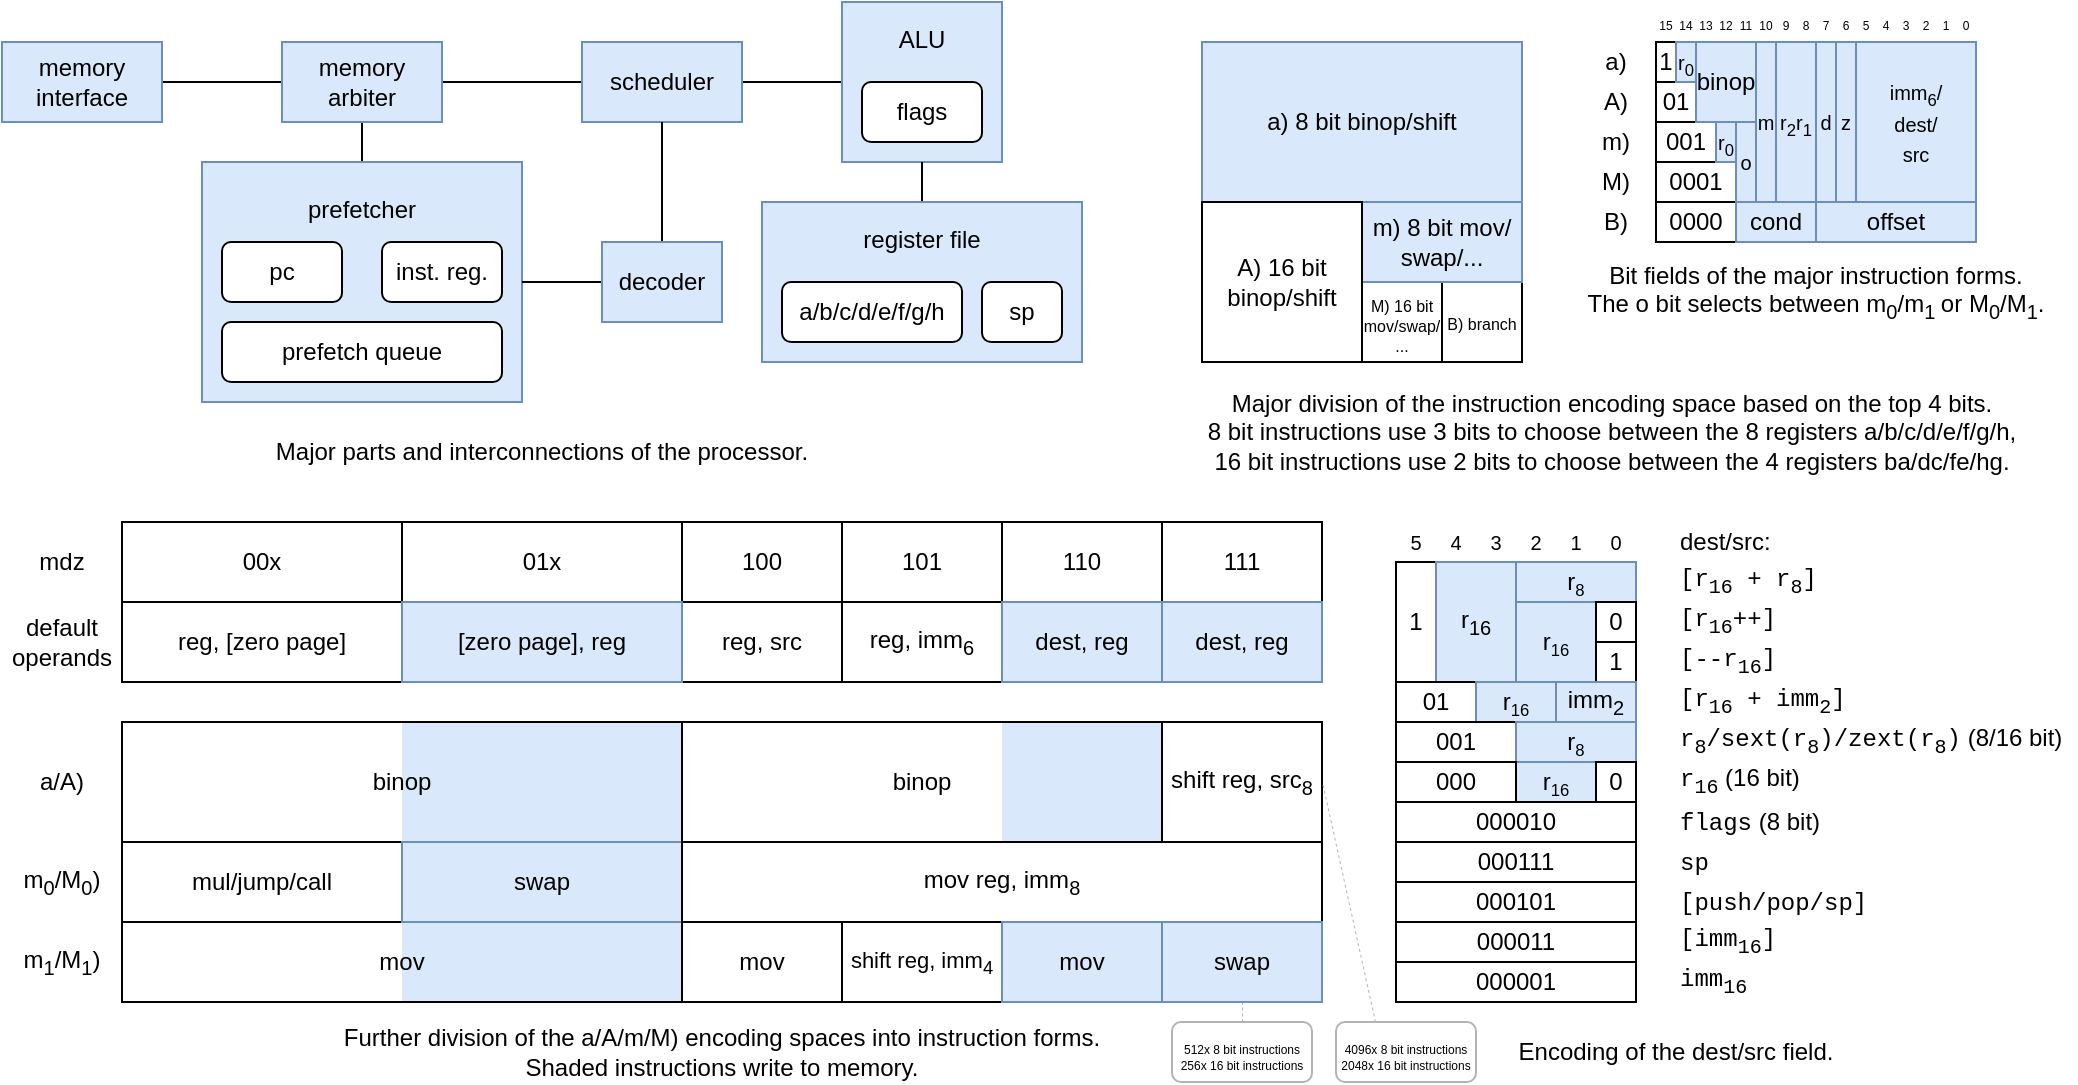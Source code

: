 <mxfile version="24.4.13" type="device">
  <diagram name="Page-1" id="NE5Kk9HqvU8cF_zIVEfF">
    <mxGraphModel dx="711" dy="638" grid="1" gridSize="10" guides="1" tooltips="1" connect="1" arrows="1" fold="1" page="1" pageScale="1" pageWidth="827" pageHeight="1169" math="0" shadow="0">
      <root>
        <mxCell id="0" />
        <mxCell id="1" parent="0" />
        <mxCell id="P_aanRNSWKmV43rhTURC-12" value="" style="rounded=0;whiteSpace=wrap;html=1;fillColor=#dae8fc;strokeColor=none;" vertex="1" parent="1">
          <mxGeometry x="540" y="400" width="80" height="60" as="geometry" />
        </mxCell>
        <mxCell id="P_aanRNSWKmV43rhTURC-9" value="" style="rounded=0;whiteSpace=wrap;html=1;fillColor=#dae8fc;strokeColor=none;" vertex="1" parent="1">
          <mxGeometry x="240" y="500" width="140" height="40" as="geometry" />
        </mxCell>
        <mxCell id="P_aanRNSWKmV43rhTURC-8" value="" style="rounded=0;whiteSpace=wrap;html=1;fillColor=#dae8fc;strokeColor=none;" vertex="1" parent="1">
          <mxGeometry x="240" y="400" width="140" height="60" as="geometry" />
        </mxCell>
        <mxCell id="60yBD9C4RBmKLbRc97eF-1" value="a) 8 bit binop/shift" style="rounded=0;whiteSpace=wrap;html=1;fillColor=#dae8fc;strokeColor=#6c8ebf;" parent="1" vertex="1">
          <mxGeometry x="640" y="60" width="160" height="80" as="geometry" />
        </mxCell>
        <mxCell id="60yBD9C4RBmKLbRc97eF-2" value="&lt;font style=&quot;font-size: 8px;&quot;&gt;B) branch&lt;/font&gt;" style="rounded=0;whiteSpace=wrap;html=1;" parent="1" vertex="1">
          <mxGeometry x="760" y="180" width="40" height="40" as="geometry" />
        </mxCell>
        <mxCell id="60yBD9C4RBmKLbRc97eF-3" style="edgeStyle=orthogonalEdgeStyle;rounded=0;orthogonalLoop=1;jettySize=auto;html=1;exitX=0.5;exitY=1;exitDx=0;exitDy=0;" parent="1" source="60yBD9C4RBmKLbRc97eF-1" target="60yBD9C4RBmKLbRc97eF-1" edge="1">
          <mxGeometry relative="1" as="geometry" />
        </mxCell>
        <mxCell id="60yBD9C4RBmKLbRc97eF-4" value="&lt;font style=&quot;font-size: 8px;&quot;&gt;M) 16 bit&lt;/font&gt;&lt;div style=&quot;font-size: 8px;&quot;&gt;&lt;font style=&quot;font-size: 8px;&quot;&gt;mov/swap/&lt;/font&gt;&lt;/div&gt;&lt;div style=&quot;font-size: 8px;&quot;&gt;&lt;font style=&quot;font-size: 8px;&quot;&gt;...&lt;/font&gt;&lt;/div&gt;" style="rounded=0;whiteSpace=wrap;html=1;" parent="1" vertex="1">
          <mxGeometry x="720" y="180" width="40" height="40" as="geometry" />
        </mxCell>
        <mxCell id="60yBD9C4RBmKLbRc97eF-5" value="m) 8 bit mov/ swap/..." style="rounded=0;whiteSpace=wrap;html=1;fillColor=#dae8fc;strokeColor=#6c8ebf;" parent="1" vertex="1">
          <mxGeometry x="720" y="140" width="80" height="40" as="geometry" />
        </mxCell>
        <mxCell id="60yBD9C4RBmKLbRc97eF-6" value="A) 16 bit binop/shift" style="rounded=0;whiteSpace=wrap;html=1;" parent="1" vertex="1">
          <mxGeometry x="640" y="140" width="80" height="80" as="geometry" />
        </mxCell>
        <mxCell id="60yBD9C4RBmKLbRc97eF-9" value="Major division of the instruction encoding space based on the top 4 bits.&lt;div&gt;8 bit instructions use 3 bits to choose between the 8 registers a/b/c/d/e/f/g/h,&lt;/div&gt;&lt;div&gt;16 bit instructions use 2 bits to choose between the 4 registers ba/dc/fe/hg.&lt;/div&gt;" style="text;html=1;align=center;verticalAlign=middle;whiteSpace=wrap;rounded=0;" parent="1" vertex="1">
          <mxGeometry x="640" y="230" width="410" height="50" as="geometry" />
        </mxCell>
        <mxCell id="60yBD9C4RBmKLbRc97eF-13" value="&lt;font style=&quot;font-size: 12px;&quot;&gt;100&lt;/font&gt;" style="rounded=0;whiteSpace=wrap;html=1;" parent="1" vertex="1">
          <mxGeometry x="380" y="300" width="80" height="40" as="geometry" />
        </mxCell>
        <mxCell id="60yBD9C4RBmKLbRc97eF-14" value="&lt;font style=&quot;font-size: 12px;&quot;&gt;reg, src&lt;/font&gt;" style="rounded=0;whiteSpace=wrap;html=1;" parent="1" vertex="1">
          <mxGeometry x="380" y="340" width="80" height="40" as="geometry" />
        </mxCell>
        <mxCell id="60yBD9C4RBmKLbRc97eF-15" value="&lt;font style=&quot;font-size: 12px;&quot;&gt;101&lt;/font&gt;" style="rounded=0;whiteSpace=wrap;html=1;" parent="1" vertex="1">
          <mxGeometry x="460" y="300" width="80" height="40" as="geometry" />
        </mxCell>
        <mxCell id="60yBD9C4RBmKLbRc97eF-16" value="&lt;font style=&quot;font-size: 12px;&quot;&gt;reg, imm&lt;sub&gt;6&lt;/sub&gt;&lt;/font&gt;" style="rounded=0;whiteSpace=wrap;html=1;" parent="1" vertex="1">
          <mxGeometry x="460" y="340" width="80" height="40" as="geometry" />
        </mxCell>
        <mxCell id="60yBD9C4RBmKLbRc97eF-17" value="&lt;font style=&quot;font-size: 12px;&quot;&gt;110&lt;/font&gt;" style="rounded=0;whiteSpace=wrap;html=1;" parent="1" vertex="1">
          <mxGeometry x="540" y="300" width="80" height="40" as="geometry" />
        </mxCell>
        <mxCell id="60yBD9C4RBmKLbRc97eF-18" value="&lt;font style=&quot;font-size: 12px;&quot;&gt;dest, reg&lt;/font&gt;" style="rounded=0;whiteSpace=wrap;html=1;fillColor=#dae8fc;strokeColor=#6c8ebf;" parent="1" vertex="1">
          <mxGeometry x="540" y="340" width="80" height="40" as="geometry" />
        </mxCell>
        <mxCell id="60yBD9C4RBmKLbRc97eF-19" value="&lt;font style=&quot;font-size: 12px;&quot;&gt;111&lt;/font&gt;" style="rounded=0;whiteSpace=wrap;html=1;" parent="1" vertex="1">
          <mxGeometry x="620" y="300" width="80" height="40" as="geometry" />
        </mxCell>
        <mxCell id="60yBD9C4RBmKLbRc97eF-20" value="&lt;font style=&quot;font-size: 12px;&quot;&gt;dest, reg&lt;/font&gt;" style="rounded=0;whiteSpace=wrap;html=1;fillColor=#dae8fc;strokeColor=#6c8ebf;" parent="1" vertex="1">
          <mxGeometry x="620" y="340" width="80" height="40" as="geometry" />
        </mxCell>
        <mxCell id="60yBD9C4RBmKLbRc97eF-21" value="mdz" style="text;html=1;align=center;verticalAlign=middle;whiteSpace=wrap;rounded=0;" parent="1" vertex="1">
          <mxGeometry x="40" y="300" width="60" height="40" as="geometry" />
        </mxCell>
        <mxCell id="60yBD9C4RBmKLbRc97eF-22" value="default&lt;div&gt;operands&lt;/div&gt;" style="text;html=1;align=center;verticalAlign=middle;whiteSpace=wrap;rounded=0;" parent="1" vertex="1">
          <mxGeometry x="40" y="340" width="60" height="40" as="geometry" />
        </mxCell>
        <mxCell id="60yBD9C4RBmKLbRc97eF-23" value="&lt;font style=&quot;font-size: 12px;&quot;&gt;00x&lt;/font&gt;" style="rounded=0;whiteSpace=wrap;html=1;" parent="1" vertex="1">
          <mxGeometry x="100" y="300" width="140" height="40" as="geometry" />
        </mxCell>
        <mxCell id="60yBD9C4RBmKLbRc97eF-24" value="&lt;font style=&quot;font-size: 12px;&quot;&gt;reg, [zero page]&lt;/font&gt;" style="rounded=0;whiteSpace=wrap;html=1;" parent="1" vertex="1">
          <mxGeometry x="100" y="340" width="140" height="40" as="geometry" />
        </mxCell>
        <mxCell id="60yBD9C4RBmKLbRc97eF-25" value="&lt;font style=&quot;font-size: 12px;&quot;&gt;01x&lt;/font&gt;" style="rounded=0;whiteSpace=wrap;html=1;" parent="1" vertex="1">
          <mxGeometry x="240" y="300" width="140" height="40" as="geometry" />
        </mxCell>
        <mxCell id="60yBD9C4RBmKLbRc97eF-28" value="&lt;font style=&quot;font-size: 12px;&quot;&gt;shift reg, src&lt;sub&gt;8&lt;/sub&gt;&lt;/font&gt;" style="rounded=0;whiteSpace=wrap;html=1;" parent="1" vertex="1">
          <mxGeometry x="620" y="400" width="80" height="60" as="geometry" />
        </mxCell>
        <mxCell id="60yBD9C4RBmKLbRc97eF-29" value="" style="rounded=0;whiteSpace=wrap;html=1;fillColor=none;" parent="1" vertex="1">
          <mxGeometry x="100" y="400" width="280" height="60" as="geometry" />
        </mxCell>
        <mxCell id="60yBD9C4RBmKLbRc97eF-31" value="&lt;font style=&quot;font-size: 12px;&quot;&gt;mul/jump/call&lt;/font&gt;" style="rounded=0;whiteSpace=wrap;html=1;" parent="1" vertex="1">
          <mxGeometry x="100" y="460" width="140" height="40" as="geometry" />
        </mxCell>
        <mxCell id="60yBD9C4RBmKLbRc97eF-34" value="&lt;font style=&quot;font-size: 11px;&quot;&gt;shift reg, imm&lt;sub&gt;4&lt;/sub&gt;&lt;/font&gt;" style="rounded=0;whiteSpace=wrap;html=1;" parent="1" vertex="1">
          <mxGeometry x="460" y="500" width="80" height="40" as="geometry" />
        </mxCell>
        <mxCell id="60yBD9C4RBmKLbRc97eF-37" value="" style="rounded=0;whiteSpace=wrap;html=1;fillColor=none;" parent="1" vertex="1">
          <mxGeometry x="100" y="500" width="280" height="40" as="geometry" />
        </mxCell>
        <mxCell id="60yBD9C4RBmKLbRc97eF-38" value="a/A)" style="text;html=1;align=center;verticalAlign=middle;whiteSpace=wrap;rounded=0;" parent="1" vertex="1">
          <mxGeometry x="40" y="400" width="60" height="60" as="geometry" />
        </mxCell>
        <mxCell id="60yBD9C4RBmKLbRc97eF-39" value="m&lt;sub&gt;0&lt;/sub&gt;/M&lt;sub&gt;0&lt;/sub&gt;)" style="text;html=1;align=center;verticalAlign=middle;whiteSpace=wrap;rounded=0;" parent="1" vertex="1">
          <mxGeometry x="40" y="460" width="60" height="40" as="geometry" />
        </mxCell>
        <mxCell id="60yBD9C4RBmKLbRc97eF-40" value="m&lt;sub&gt;1&lt;/sub&gt;/M&lt;sub&gt;1&lt;/sub&gt;)" style="text;html=1;align=center;verticalAlign=middle;whiteSpace=wrap;rounded=0;" parent="1" vertex="1">
          <mxGeometry x="40" y="500" width="60" height="40" as="geometry" />
        </mxCell>
        <mxCell id="60yBD9C4RBmKLbRc97eF-41" value="Further division of the a/A/m/M) encoding spaces into instruction forms.&lt;div&gt;Shaded instructions write to memory.&lt;/div&gt;" style="text;html=1;align=center;verticalAlign=middle;whiteSpace=wrap;rounded=0;" parent="1" vertex="1">
          <mxGeometry x="100" y="550" width="600" height="30" as="geometry" />
        </mxCell>
        <mxCell id="60yBD9C4RBmKLbRc97eF-43" style="edgeStyle=orthogonalEdgeStyle;rounded=0;orthogonalLoop=1;jettySize=auto;html=1;exitX=1;exitY=0.5;exitDx=0;exitDy=0;entryX=0;entryY=0.5;entryDx=0;entryDy=0;anchorPointDirection=1;startArrow=none;startFill=0;endArrow=none;endFill=0;" parent="1" source="60yBD9C4RBmKLbRc97eF-44" target="60yBD9C4RBmKLbRc97eF-47" edge="1">
          <mxGeometry relative="1" as="geometry">
            <Array as="points">
              <mxPoint x="140" y="80" />
              <mxPoint x="140" y="80" />
            </Array>
          </mxGeometry>
        </mxCell>
        <mxCell id="60yBD9C4RBmKLbRc97eF-44" value="memory&lt;div&gt;interface&lt;/div&gt;" style="rounded=0;whiteSpace=wrap;html=1;fillColor=#dae8fc;strokeColor=#6c8ebf;" parent="1" vertex="1">
          <mxGeometry x="40" y="60" width="80" height="40" as="geometry" />
        </mxCell>
        <mxCell id="60yBD9C4RBmKLbRc97eF-45" style="edgeStyle=orthogonalEdgeStyle;rounded=0;orthogonalLoop=1;jettySize=auto;html=1;entryX=0.5;entryY=0;entryDx=0;entryDy=0;startArrow=none;startFill=0;endArrow=none;endFill=0;" parent="1" source="60yBD9C4RBmKLbRc97eF-47" target="60yBD9C4RBmKLbRc97eF-48" edge="1">
          <mxGeometry relative="1" as="geometry" />
        </mxCell>
        <mxCell id="60yBD9C4RBmKLbRc97eF-46" style="edgeStyle=orthogonalEdgeStyle;rounded=0;orthogonalLoop=1;jettySize=auto;html=1;exitX=1;exitY=0.5;exitDx=0;exitDy=0;entryX=0;entryY=0.5;entryDx=0;entryDy=0;startArrow=none;startFill=0;endArrow=none;endFill=0;" parent="1" source="60yBD9C4RBmKLbRc97eF-47" target="60yBD9C4RBmKLbRc97eF-51" edge="1">
          <mxGeometry relative="1" as="geometry" />
        </mxCell>
        <mxCell id="60yBD9C4RBmKLbRc97eF-47" value="memory&lt;div&gt;arbiter&lt;/div&gt;" style="rounded=0;whiteSpace=wrap;html=1;fillColor=#dae8fc;strokeColor=#6c8ebf;" parent="1" vertex="1">
          <mxGeometry x="180" y="60" width="80" height="40" as="geometry" />
        </mxCell>
        <mxCell id="60yBD9C4RBmKLbRc97eF-48" value="prefetcher&lt;div&gt;&lt;br&gt;&lt;/div&gt;&lt;div&gt;&lt;br&gt;&lt;/div&gt;&lt;div&gt;&lt;br&gt;&lt;/div&gt;&lt;div&gt;&lt;br&gt;&lt;/div&gt;&lt;div&gt;&lt;br&gt;&lt;/div&gt;" style="rounded=0;whiteSpace=wrap;html=1;fillColor=#dae8fc;strokeColor=#6c8ebf;" parent="1" vertex="1">
          <mxGeometry x="140" y="120" width="160" height="120" as="geometry" />
        </mxCell>
        <mxCell id="60yBD9C4RBmKLbRc97eF-49" value="pc" style="rounded=1;whiteSpace=wrap;html=1;" parent="1" vertex="1">
          <mxGeometry x="150" y="160" width="60" height="30" as="geometry" />
        </mxCell>
        <mxCell id="60yBD9C4RBmKLbRc97eF-50" style="edgeStyle=orthogonalEdgeStyle;rounded=0;orthogonalLoop=1;jettySize=auto;html=1;exitX=1;exitY=0.5;exitDx=0;exitDy=0;entryX=0;entryY=0.5;entryDx=0;entryDy=0;endArrow=none;endFill=0;" parent="1" source="60yBD9C4RBmKLbRc97eF-51" target="60yBD9C4RBmKLbRc97eF-57" edge="1">
          <mxGeometry relative="1" as="geometry" />
        </mxCell>
        <mxCell id="60yBD9C4RBmKLbRc97eF-51" value="scheduler" style="rounded=0;whiteSpace=wrap;html=1;fillColor=#dae8fc;strokeColor=#6c8ebf;" parent="1" vertex="1">
          <mxGeometry x="330" y="60" width="80" height="40" as="geometry" />
        </mxCell>
        <mxCell id="60yBD9C4RBmKLbRc97eF-52" value="inst. reg." style="rounded=1;whiteSpace=wrap;html=1;" parent="1" vertex="1">
          <mxGeometry x="230" y="160" width="60" height="30" as="geometry" />
        </mxCell>
        <mxCell id="60yBD9C4RBmKLbRc97eF-53" style="edgeStyle=orthogonalEdgeStyle;rounded=0;orthogonalLoop=1;jettySize=auto;html=1;entryX=1;entryY=0.5;entryDx=0;entryDy=0;startArrow=none;startFill=0;endArrow=none;endFill=0;" parent="1" source="60yBD9C4RBmKLbRc97eF-55" target="60yBD9C4RBmKLbRc97eF-48" edge="1">
          <mxGeometry relative="1" as="geometry" />
        </mxCell>
        <mxCell id="60yBD9C4RBmKLbRc97eF-54" style="edgeStyle=orthogonalEdgeStyle;rounded=0;orthogonalLoop=1;jettySize=auto;html=1;startArrow=none;startFill=0;endArrow=none;endFill=0;" parent="1" source="60yBD9C4RBmKLbRc97eF-55" edge="1">
          <mxGeometry relative="1" as="geometry">
            <mxPoint x="370" y="100" as="targetPoint" />
          </mxGeometry>
        </mxCell>
        <mxCell id="60yBD9C4RBmKLbRc97eF-55" value="decoder" style="rounded=0;whiteSpace=wrap;html=1;fillColor=#dae8fc;strokeColor=#6c8ebf;" parent="1" vertex="1">
          <mxGeometry x="340" y="160" width="60" height="40" as="geometry" />
        </mxCell>
        <mxCell id="60yBD9C4RBmKLbRc97eF-56" style="edgeStyle=orthogonalEdgeStyle;rounded=0;orthogonalLoop=1;jettySize=auto;html=1;exitX=0.5;exitY=1;exitDx=0;exitDy=0;" parent="1" source="60yBD9C4RBmKLbRc97eF-51" target="60yBD9C4RBmKLbRc97eF-51" edge="1">
          <mxGeometry relative="1" as="geometry" />
        </mxCell>
        <mxCell id="60yBD9C4RBmKLbRc97eF-57" value="ALU&lt;div&gt;&lt;br&gt;&lt;/div&gt;&lt;div&gt;&lt;br&gt;&lt;/div&gt;&lt;div&gt;&lt;br&gt;&lt;/div&gt;" style="rounded=0;whiteSpace=wrap;html=1;fillColor=#dae8fc;strokeColor=#6c8ebf;" parent="1" vertex="1">
          <mxGeometry x="460" y="40" width="80" height="80" as="geometry" />
        </mxCell>
        <mxCell id="60yBD9C4RBmKLbRc97eF-58" style="edgeStyle=orthogonalEdgeStyle;rounded=0;orthogonalLoop=1;jettySize=auto;html=1;entryX=0.5;entryY=1;entryDx=0;entryDy=0;endArrow=none;endFill=0;" parent="1" source="60yBD9C4RBmKLbRc97eF-59" target="60yBD9C4RBmKLbRc97eF-57" edge="1">
          <mxGeometry relative="1" as="geometry" />
        </mxCell>
        <mxCell id="60yBD9C4RBmKLbRc97eF-59" value="register file&lt;div&gt;&lt;br&gt;&lt;/div&gt;&lt;div&gt;&lt;br&gt;&lt;/div&gt;&lt;div&gt;&lt;br&gt;&lt;/div&gt;" style="rounded=0;whiteSpace=wrap;html=1;fillColor=#dae8fc;strokeColor=#6c8ebf;" parent="1" vertex="1">
          <mxGeometry x="420" y="140" width="160" height="80" as="geometry" />
        </mxCell>
        <mxCell id="60yBD9C4RBmKLbRc97eF-60" value="flags" style="rounded=1;whiteSpace=wrap;html=1;" parent="1" vertex="1">
          <mxGeometry x="470" y="80" width="60" height="30" as="geometry" />
        </mxCell>
        <mxCell id="60yBD9C4RBmKLbRc97eF-61" value="a/b/c/d/e/f/g/h" style="rounded=1;whiteSpace=wrap;html=1;" parent="1" vertex="1">
          <mxGeometry x="430" y="180" width="90" height="30" as="geometry" />
        </mxCell>
        <mxCell id="60yBD9C4RBmKLbRc97eF-62" value="sp" style="rounded=1;whiteSpace=wrap;html=1;" parent="1" vertex="1">
          <mxGeometry x="530" y="180" width="40" height="30" as="geometry" />
        </mxCell>
        <mxCell id="60yBD9C4RBmKLbRc97eF-63" value="Major parts and interconnections of the processor." style="text;html=1;align=center;verticalAlign=middle;whiteSpace=wrap;rounded=0;" parent="1" vertex="1">
          <mxGeometry x="40" y="250" width="540" height="30" as="geometry" />
        </mxCell>
        <mxCell id="60yBD9C4RBmKLbRc97eF-64" value="prefetch queue" style="rounded=1;whiteSpace=wrap;html=1;" parent="1" vertex="1">
          <mxGeometry x="150" y="200" width="140" height="30" as="geometry" />
        </mxCell>
        <mxCell id="60yBD9C4RBmKLbRc97eF-65" value="1" style="rounded=0;whiteSpace=wrap;html=1;" parent="1" vertex="1">
          <mxGeometry x="867" y="60" width="10" height="20" as="geometry" />
        </mxCell>
        <mxCell id="60yBD9C4RBmKLbRc97eF-66" value="01" style="rounded=0;whiteSpace=wrap;html=1;" parent="1" vertex="1">
          <mxGeometry x="867" y="80" width="20" height="20" as="geometry" />
        </mxCell>
        <mxCell id="60yBD9C4RBmKLbRc97eF-67" value="001" style="rounded=0;whiteSpace=wrap;html=1;" parent="1" vertex="1">
          <mxGeometry x="867" y="100" width="30" height="20" as="geometry" />
        </mxCell>
        <mxCell id="60yBD9C4RBmKLbRc97eF-68" value="000&lt;span style=&quot;background-color: initial;&quot;&gt;1&lt;/span&gt;" style="rounded=0;whiteSpace=wrap;html=1;" parent="1" vertex="1">
          <mxGeometry x="867" y="120" width="40" height="20" as="geometry" />
        </mxCell>
        <mxCell id="60yBD9C4RBmKLbRc97eF-69" value="000&lt;span style=&quot;background-color: initial;&quot;&gt;0&lt;/span&gt;" style="rounded=0;whiteSpace=wrap;html=1;" parent="1" vertex="1">
          <mxGeometry x="867" y="140" width="40" height="20" as="geometry" />
        </mxCell>
        <mxCell id="60yBD9C4RBmKLbRc97eF-70" value="&lt;font style=&quot;font-size: 10px;&quot;&gt;r&lt;sub&gt;0&lt;/sub&gt;&lt;/font&gt;" style="rounded=0;whiteSpace=wrap;html=1;fillColor=#dae8fc;strokeColor=#6c8ebf;" parent="1" vertex="1">
          <mxGeometry x="877" y="60" width="10" height="20" as="geometry" />
        </mxCell>
        <mxCell id="60yBD9C4RBmKLbRc97eF-71" value="binop" style="rounded=0;whiteSpace=wrap;html=1;fillColor=#dae8fc;strokeColor=#6c8ebf;" parent="1" vertex="1">
          <mxGeometry x="887" y="60" width="30" height="40" as="geometry" />
        </mxCell>
        <mxCell id="60yBD9C4RBmKLbRc97eF-72" value="&lt;font style=&quot;font-size: 10px;&quot;&gt;m&lt;/font&gt;" style="rounded=0;whiteSpace=wrap;html=1;fillColor=#dae8fc;strokeColor=#6c8ebf;" parent="1" vertex="1">
          <mxGeometry x="917" y="60" width="10" height="80" as="geometry" />
        </mxCell>
        <mxCell id="60yBD9C4RBmKLbRc97eF-73" value="&lt;font style=&quot;font-size: 10px;&quot;&gt;r&lt;sub&gt;0&lt;/sub&gt;&lt;/font&gt;" style="rounded=0;whiteSpace=wrap;html=1;fillColor=#dae8fc;strokeColor=#6c8ebf;" parent="1" vertex="1">
          <mxGeometry x="897" y="100" width="10" height="20" as="geometry" />
        </mxCell>
        <mxCell id="60yBD9C4RBmKLbRc97eF-74" value="&lt;span style=&quot;font-size: 10px;&quot;&gt;o&lt;/span&gt;" style="rounded=0;whiteSpace=wrap;html=1;fillColor=#dae8fc;strokeColor=#6c8ebf;" parent="1" vertex="1">
          <mxGeometry x="907" y="100" width="10" height="40" as="geometry" />
        </mxCell>
        <mxCell id="60yBD9C4RBmKLbRc97eF-75" value="&lt;font style=&quot;font-size: 10px;&quot;&gt;r&lt;sub&gt;2&lt;/sub&gt;r&lt;sub&gt;1&lt;/sub&gt;&lt;/font&gt;" style="rounded=0;whiteSpace=wrap;html=1;fillColor=#dae8fc;strokeColor=#6c8ebf;" parent="1" vertex="1">
          <mxGeometry x="927" y="60" width="20" height="80" as="geometry" />
        </mxCell>
        <mxCell id="60yBD9C4RBmKLbRc97eF-76" value="&lt;font style=&quot;font-size: 10px;&quot;&gt;d&lt;/font&gt;" style="rounded=0;whiteSpace=wrap;html=1;fillColor=#dae8fc;strokeColor=#6c8ebf;" parent="1" vertex="1">
          <mxGeometry x="947" y="60" width="10" height="80" as="geometry" />
        </mxCell>
        <mxCell id="60yBD9C4RBmKLbRc97eF-77" value="&lt;span style=&quot;font-size: 10px;&quot;&gt;z&lt;/span&gt;" style="rounded=0;whiteSpace=wrap;html=1;fillColor=#dae8fc;strokeColor=#6c8ebf;" parent="1" vertex="1">
          <mxGeometry x="957" y="60" width="10" height="80" as="geometry" />
        </mxCell>
        <mxCell id="60yBD9C4RBmKLbRc97eF-78" value="&lt;span style=&quot;font-size: 10px;&quot;&gt;imm&lt;sub&gt;6&lt;/sub&gt;/&lt;/span&gt;&lt;div&gt;&lt;span style=&quot;font-size: 10px;&quot;&gt;dest/&lt;/span&gt;&lt;/div&gt;&lt;div&gt;&lt;span style=&quot;font-size: 10px;&quot;&gt;src&lt;/span&gt;&lt;/div&gt;" style="rounded=0;whiteSpace=wrap;html=1;fillColor=#dae8fc;strokeColor=#6c8ebf;" parent="1" vertex="1">
          <mxGeometry x="967" y="60" width="60" height="80" as="geometry" />
        </mxCell>
        <mxCell id="60yBD9C4RBmKLbRc97eF-79" value="cond" style="rounded=0;whiteSpace=wrap;html=1;fillColor=#dae8fc;strokeColor=#6c8ebf;" parent="1" vertex="1">
          <mxGeometry x="907" y="140" width="40" height="20" as="geometry" />
        </mxCell>
        <mxCell id="60yBD9C4RBmKLbRc97eF-80" value="offset" style="rounded=0;whiteSpace=wrap;html=1;fillColor=#dae8fc;strokeColor=#6c8ebf;" parent="1" vertex="1">
          <mxGeometry x="947" y="140" width="80" height="20" as="geometry" />
        </mxCell>
        <mxCell id="60yBD9C4RBmKLbRc97eF-81" value="&lt;font style=&quot;font-size: 6px;&quot;&gt;15&lt;/font&gt;" style="text;html=1;align=center;verticalAlign=middle;whiteSpace=wrap;rounded=0;" parent="1" vertex="1">
          <mxGeometry x="867" y="40" width="10" height="20" as="geometry" />
        </mxCell>
        <mxCell id="60yBD9C4RBmKLbRc97eF-82" value="&lt;span style=&quot;font-size: 6px;&quot;&gt;14&lt;/span&gt;" style="text;html=1;align=center;verticalAlign=middle;whiteSpace=wrap;rounded=0;" parent="1" vertex="1">
          <mxGeometry x="877" y="40" width="10" height="20" as="geometry" />
        </mxCell>
        <mxCell id="60yBD9C4RBmKLbRc97eF-83" value="&lt;font style=&quot;font-size: 6px;&quot;&gt;13&lt;/font&gt;" style="text;html=1;align=center;verticalAlign=middle;whiteSpace=wrap;rounded=0;" parent="1" vertex="1">
          <mxGeometry x="887" y="40" width="10" height="20" as="geometry" />
        </mxCell>
        <mxCell id="60yBD9C4RBmKLbRc97eF-84" value="&lt;span style=&quot;font-size: 6px;&quot;&gt;12&lt;/span&gt;" style="text;html=1;align=center;verticalAlign=middle;whiteSpace=wrap;rounded=0;" parent="1" vertex="1">
          <mxGeometry x="897" y="40" width="10" height="20" as="geometry" />
        </mxCell>
        <mxCell id="60yBD9C4RBmKLbRc97eF-85" value="&lt;font style=&quot;font-size: 6px;&quot;&gt;11&lt;/font&gt;" style="text;html=1;align=center;verticalAlign=middle;whiteSpace=wrap;rounded=0;" parent="1" vertex="1">
          <mxGeometry x="907" y="40" width="10" height="20" as="geometry" />
        </mxCell>
        <mxCell id="60yBD9C4RBmKLbRc97eF-86" value="&lt;span style=&quot;font-size: 6px;&quot;&gt;10&lt;/span&gt;" style="text;html=1;align=center;verticalAlign=middle;whiteSpace=wrap;rounded=0;" parent="1" vertex="1">
          <mxGeometry x="917" y="40" width="10" height="20" as="geometry" />
        </mxCell>
        <mxCell id="60yBD9C4RBmKLbRc97eF-87" value="&lt;font style=&quot;font-size: 6px;&quot;&gt;9&lt;/font&gt;" style="text;html=1;align=center;verticalAlign=middle;whiteSpace=wrap;rounded=0;" parent="1" vertex="1">
          <mxGeometry x="927" y="40" width="10" height="20" as="geometry" />
        </mxCell>
        <mxCell id="60yBD9C4RBmKLbRc97eF-88" value="&lt;span style=&quot;font-size: 6px;&quot;&gt;8&lt;/span&gt;" style="text;html=1;align=center;verticalAlign=middle;whiteSpace=wrap;rounded=0;" parent="1" vertex="1">
          <mxGeometry x="937" y="40" width="10" height="20" as="geometry" />
        </mxCell>
        <mxCell id="60yBD9C4RBmKLbRc97eF-89" value="&lt;font style=&quot;font-size: 6px;&quot;&gt;7&lt;/font&gt;" style="text;html=1;align=center;verticalAlign=middle;whiteSpace=wrap;rounded=0;" parent="1" vertex="1">
          <mxGeometry x="947" y="40" width="10" height="20" as="geometry" />
        </mxCell>
        <mxCell id="60yBD9C4RBmKLbRc97eF-90" value="&lt;span style=&quot;font-size: 6px;&quot;&gt;6&lt;/span&gt;" style="text;html=1;align=center;verticalAlign=middle;whiteSpace=wrap;rounded=0;" parent="1" vertex="1">
          <mxGeometry x="957" y="40" width="10" height="20" as="geometry" />
        </mxCell>
        <mxCell id="60yBD9C4RBmKLbRc97eF-91" value="&lt;font style=&quot;font-size: 6px;&quot;&gt;5&lt;/font&gt;" style="text;html=1;align=center;verticalAlign=middle;whiteSpace=wrap;rounded=0;" parent="1" vertex="1">
          <mxGeometry x="967" y="40" width="10" height="20" as="geometry" />
        </mxCell>
        <mxCell id="60yBD9C4RBmKLbRc97eF-92" value="&lt;span style=&quot;font-size: 6px;&quot;&gt;4&lt;/span&gt;" style="text;html=1;align=center;verticalAlign=middle;whiteSpace=wrap;rounded=0;" parent="1" vertex="1">
          <mxGeometry x="977" y="40" width="10" height="20" as="geometry" />
        </mxCell>
        <mxCell id="60yBD9C4RBmKLbRc97eF-93" value="&lt;font style=&quot;font-size: 6px;&quot;&gt;3&lt;/font&gt;" style="text;html=1;align=center;verticalAlign=middle;whiteSpace=wrap;rounded=0;" parent="1" vertex="1">
          <mxGeometry x="987" y="40" width="10" height="20" as="geometry" />
        </mxCell>
        <mxCell id="60yBD9C4RBmKLbRc97eF-94" value="&lt;span style=&quot;font-size: 6px;&quot;&gt;2&lt;/span&gt;" style="text;html=1;align=center;verticalAlign=middle;whiteSpace=wrap;rounded=0;" parent="1" vertex="1">
          <mxGeometry x="997" y="40" width="10" height="20" as="geometry" />
        </mxCell>
        <mxCell id="60yBD9C4RBmKLbRc97eF-95" value="&lt;font style=&quot;font-size: 6px;&quot;&gt;1&lt;/font&gt;" style="text;html=1;align=center;verticalAlign=middle;whiteSpace=wrap;rounded=0;" parent="1" vertex="1">
          <mxGeometry x="1007" y="40" width="10" height="20" as="geometry" />
        </mxCell>
        <mxCell id="60yBD9C4RBmKLbRc97eF-96" value="&lt;span style=&quot;font-size: 6px;&quot;&gt;0&lt;/span&gt;" style="text;html=1;align=center;verticalAlign=middle;whiteSpace=wrap;rounded=0;" parent="1" vertex="1">
          <mxGeometry x="1017" y="40" width="10" height="20" as="geometry" />
        </mxCell>
        <mxCell id="60yBD9C4RBmKLbRc97eF-97" value="a)" style="text;html=1;align=center;verticalAlign=middle;whiteSpace=wrap;rounded=0;" parent="1" vertex="1">
          <mxGeometry x="837" y="60" width="20" height="20" as="geometry" />
        </mxCell>
        <mxCell id="60yBD9C4RBmKLbRc97eF-98" value="A)" style="text;html=1;align=center;verticalAlign=middle;whiteSpace=wrap;rounded=0;" parent="1" vertex="1">
          <mxGeometry x="837" y="80" width="20" height="20" as="geometry" />
        </mxCell>
        <mxCell id="60yBD9C4RBmKLbRc97eF-99" value="m)" style="text;html=1;align=center;verticalAlign=middle;whiteSpace=wrap;rounded=0;" parent="1" vertex="1">
          <mxGeometry x="837" y="100" width="20" height="20" as="geometry" />
        </mxCell>
        <mxCell id="60yBD9C4RBmKLbRc97eF-100" value="M)" style="text;html=1;align=center;verticalAlign=middle;whiteSpace=wrap;rounded=0;" parent="1" vertex="1">
          <mxGeometry x="837" y="120" width="20" height="20" as="geometry" />
        </mxCell>
        <mxCell id="60yBD9C4RBmKLbRc97eF-101" value="B)" style="text;html=1;align=center;verticalAlign=middle;whiteSpace=wrap;rounded=0;" parent="1" vertex="1">
          <mxGeometry x="837" y="140" width="20" height="20" as="geometry" />
        </mxCell>
        <mxCell id="60yBD9C4RBmKLbRc97eF-102" value="Bit fields of the major instruction forms.&lt;div&gt;The o bit selects between m&lt;sub&gt;0&lt;/sub&gt;/m&lt;sub&gt;1&amp;nbsp;&lt;/sub&gt;or&amp;nbsp;&lt;span style=&quot;background-color: initial;&quot;&gt;M&lt;/span&gt;&lt;sub style=&quot;background-color: initial;&quot;&gt;0&lt;/sub&gt;&lt;span style=&quot;background-color: initial;&quot;&gt;/M&lt;/span&gt;&lt;sub style=&quot;background-color: initial;&quot;&gt;1&lt;/sub&gt;&lt;span style=&quot;background-color: initial;&quot;&gt;.&lt;/span&gt;&lt;/div&gt;" style="text;html=1;align=center;verticalAlign=middle;whiteSpace=wrap;rounded=0;" parent="1" vertex="1">
          <mxGeometry x="827" y="170" width="240" height="30" as="geometry" />
        </mxCell>
        <mxCell id="60yBD9C4RBmKLbRc97eF-103" value="1" style="rounded=0;whiteSpace=wrap;html=1;" parent="1" vertex="1">
          <mxGeometry x="737" y="320" width="20" height="60" as="geometry" />
        </mxCell>
        <mxCell id="60yBD9C4RBmKLbRc97eF-104" value="&lt;font style=&quot;font-size: 10px;&quot;&gt;5&lt;/font&gt;" style="text;html=1;align=center;verticalAlign=middle;whiteSpace=wrap;rounded=0;" parent="1" vertex="1">
          <mxGeometry x="737" y="300" width="20" height="20" as="geometry" />
        </mxCell>
        <mxCell id="60yBD9C4RBmKLbRc97eF-105" value="&lt;font style=&quot;font-size: 10px;&quot;&gt;4&lt;/font&gt;" style="text;html=1;align=center;verticalAlign=middle;whiteSpace=wrap;rounded=0;" parent="1" vertex="1">
          <mxGeometry x="757" y="300" width="20" height="20" as="geometry" />
        </mxCell>
        <mxCell id="60yBD9C4RBmKLbRc97eF-106" value="&lt;font style=&quot;font-size: 10px;&quot;&gt;3&lt;/font&gt;" style="text;html=1;align=center;verticalAlign=middle;whiteSpace=wrap;rounded=0;" parent="1" vertex="1">
          <mxGeometry x="777" y="300" width="20" height="20" as="geometry" />
        </mxCell>
        <mxCell id="60yBD9C4RBmKLbRc97eF-107" value="&lt;font style=&quot;font-size: 10px;&quot;&gt;2&lt;/font&gt;" style="text;html=1;align=center;verticalAlign=middle;whiteSpace=wrap;rounded=0;" parent="1" vertex="1">
          <mxGeometry x="797" y="300" width="20" height="20" as="geometry" />
        </mxCell>
        <mxCell id="60yBD9C4RBmKLbRc97eF-108" value="&lt;font style=&quot;font-size: 10px;&quot;&gt;1&lt;/font&gt;" style="text;html=1;align=center;verticalAlign=middle;whiteSpace=wrap;rounded=0;" parent="1" vertex="1">
          <mxGeometry x="817" y="300" width="20" height="20" as="geometry" />
        </mxCell>
        <mxCell id="60yBD9C4RBmKLbRc97eF-109" value="&lt;font style=&quot;font-size: 10px;&quot;&gt;0&lt;/font&gt;" style="text;html=1;align=center;verticalAlign=middle;whiteSpace=wrap;rounded=0;" parent="1" vertex="1">
          <mxGeometry x="837" y="300" width="20" height="20" as="geometry" />
        </mxCell>
        <mxCell id="60yBD9C4RBmKLbRc97eF-110" value="r&lt;sub&gt;16&lt;/sub&gt;" style="rounded=0;whiteSpace=wrap;html=1;fillColor=#dae8fc;strokeColor=#6c8ebf;" parent="1" vertex="1">
          <mxGeometry x="757" y="320" width="40" height="60" as="geometry" />
        </mxCell>
        <mxCell id="60yBD9C4RBmKLbRc97eF-111" value="r&lt;span style=&quot;font-size: 10px;&quot;&gt;&lt;sub&gt;8&lt;/sub&gt;&lt;/span&gt;" style="rounded=0;whiteSpace=wrap;html=1;fillColor=#dae8fc;strokeColor=#6c8ebf;" parent="1" vertex="1">
          <mxGeometry x="797" y="320" width="60" height="20" as="geometry" />
        </mxCell>
        <mxCell id="60yBD9C4RBmKLbRc97eF-112" value="r&lt;span style=&quot;font-size: 10px;&quot;&gt;&lt;sub&gt;16&lt;/sub&gt;&lt;/span&gt;" style="rounded=0;whiteSpace=wrap;html=1;fillColor=#dae8fc;strokeColor=#6c8ebf;" parent="1" vertex="1">
          <mxGeometry x="797" y="340" width="40" height="40" as="geometry" />
        </mxCell>
        <mxCell id="60yBD9C4RBmKLbRc97eF-113" value="0" style="rounded=0;whiteSpace=wrap;html=1;" parent="1" vertex="1">
          <mxGeometry x="837" y="340" width="20" height="20" as="geometry" />
        </mxCell>
        <mxCell id="60yBD9C4RBmKLbRc97eF-114" value="1" style="rounded=0;whiteSpace=wrap;html=1;" parent="1" vertex="1">
          <mxGeometry x="837" y="360" width="20" height="20" as="geometry" />
        </mxCell>
        <mxCell id="60yBD9C4RBmKLbRc97eF-115" value="01" style="rounded=0;whiteSpace=wrap;html=1;" parent="1" vertex="1">
          <mxGeometry x="737" y="380" width="40" height="20" as="geometry" />
        </mxCell>
        <mxCell id="60yBD9C4RBmKLbRc97eF-116" value="r&lt;span style=&quot;font-size: 10px;&quot;&gt;&lt;sub&gt;16&lt;/sub&gt;&lt;/span&gt;" style="rounded=0;whiteSpace=wrap;html=1;fillColor=#dae8fc;strokeColor=#6c8ebf;" parent="1" vertex="1">
          <mxGeometry x="777" y="380" width="40" height="20" as="geometry" />
        </mxCell>
        <mxCell id="60yBD9C4RBmKLbRc97eF-117" value="imm&lt;sub&gt;2&lt;/sub&gt;" style="rounded=0;whiteSpace=wrap;html=1;fillColor=#dae8fc;strokeColor=#6c8ebf;" parent="1" vertex="1">
          <mxGeometry x="817" y="380" width="40" height="20" as="geometry" />
        </mxCell>
        <mxCell id="60yBD9C4RBmKLbRc97eF-118" value="001" style="rounded=0;whiteSpace=wrap;html=1;" parent="1" vertex="1">
          <mxGeometry x="737" y="400" width="60" height="20" as="geometry" />
        </mxCell>
        <mxCell id="60yBD9C4RBmKLbRc97eF-119" value="r&lt;span style=&quot;font-size: 10px;&quot;&gt;&lt;sub&gt;8&lt;/sub&gt;&lt;/span&gt;" style="rounded=0;whiteSpace=wrap;html=1;fillColor=#dae8fc;strokeColor=#6c8ebf;" parent="1" vertex="1">
          <mxGeometry x="797" y="400" width="60" height="20" as="geometry" />
        </mxCell>
        <mxCell id="60yBD9C4RBmKLbRc97eF-120" value="&lt;font face=&quot;Courier New&quot;&gt;[r&lt;sub&gt;16&lt;/sub&gt; + r&lt;sub&gt;8&lt;/sub&gt;]&lt;/font&gt;" style="text;html=1;align=left;verticalAlign=middle;whiteSpace=wrap;rounded=0;" parent="1" vertex="1">
          <mxGeometry x="877" y="320" width="80" height="20" as="geometry" />
        </mxCell>
        <mxCell id="60yBD9C4RBmKLbRc97eF-121" value="&lt;font face=&quot;Courier New&quot;&gt;[r&lt;sub&gt;16&lt;/sub&gt;++]&lt;/font&gt;" style="text;html=1;align=left;verticalAlign=middle;whiteSpace=wrap;rounded=0;" parent="1" vertex="1">
          <mxGeometry x="877" y="340" width="60" height="20" as="geometry" />
        </mxCell>
        <mxCell id="60yBD9C4RBmKLbRc97eF-122" value="&lt;font face=&quot;Courier New&quot;&gt;[--r&lt;sub&gt;16&lt;/sub&gt;]&lt;/font&gt;" style="text;html=1;align=left;verticalAlign=middle;whiteSpace=wrap;rounded=0;" parent="1" vertex="1">
          <mxGeometry x="877" y="360" width="60" height="20" as="geometry" />
        </mxCell>
        <mxCell id="60yBD9C4RBmKLbRc97eF-123" value="&lt;font face=&quot;Courier New&quot;&gt;r&lt;sub&gt;8&lt;/sub&gt;/sext(r&lt;sub&gt;8&lt;/sub&gt;)/zext(r&lt;sub&gt;8&lt;/sub&gt;)&lt;/font&gt;&lt;font face=&quot;Helvetica&quot;&gt; (8/16 bit)&lt;/font&gt;" style="text;html=1;align=left;verticalAlign=middle;whiteSpace=wrap;rounded=0;" parent="1" vertex="1">
          <mxGeometry x="877" y="400" width="200" height="20" as="geometry" />
        </mxCell>
        <mxCell id="60yBD9C4RBmKLbRc97eF-124" value="&lt;font face=&quot;Courier New&quot;&gt;[r&lt;sub&gt;16&lt;/sub&gt;&amp;nbsp;+ imm&lt;sub&gt;2&lt;/sub&gt;]&lt;/font&gt;" style="text;html=1;align=left;verticalAlign=middle;whiteSpace=wrap;rounded=0;" parent="1" vertex="1">
          <mxGeometry x="877" y="380" width="90" height="20" as="geometry" />
        </mxCell>
        <mxCell id="60yBD9C4RBmKLbRc97eF-126" value="r&lt;span style=&quot;font-size: 10px;&quot;&gt;&lt;sub&gt;16&lt;/sub&gt;&lt;/span&gt;" style="rounded=0;whiteSpace=wrap;html=1;fillColor=#dae8fc;strokeColor=#6c8ebf;" parent="1" vertex="1">
          <mxGeometry x="797" y="420" width="40" height="20" as="geometry" />
        </mxCell>
        <mxCell id="60yBD9C4RBmKLbRc97eF-128" value="&lt;font face=&quot;Courier New&quot;&gt;r&lt;sub&gt;16&lt;/sub&gt;&lt;/font&gt;&amp;nbsp;(16 bit)" style="text;html=1;align=left;verticalAlign=middle;whiteSpace=wrap;rounded=0;" parent="1" vertex="1">
          <mxGeometry x="877" y="420" width="150" height="20" as="geometry" />
        </mxCell>
        <mxCell id="60yBD9C4RBmKLbRc97eF-134" value="&lt;font face=&quot;Courier New&quot;&gt;sp&lt;/font&gt;" style="text;html=1;align=left;verticalAlign=middle;whiteSpace=wrap;rounded=0;" parent="1" vertex="1">
          <mxGeometry x="877" y="460" width="150" height="20" as="geometry" />
        </mxCell>
        <mxCell id="60yBD9C4RBmKLbRc97eF-135" value="&lt;font face=&quot;Courier New&quot;&gt;[push/pop/sp]&lt;/font&gt;" style="text;html=1;align=left;verticalAlign=middle;whiteSpace=wrap;rounded=0;" parent="1" vertex="1">
          <mxGeometry x="877" y="480" width="150" height="20" as="geometry" />
        </mxCell>
        <mxCell id="60yBD9C4RBmKLbRc97eF-136" value="&lt;span style=&quot;font-family: &amp;quot;Courier New&amp;quot;;&quot;&gt;[imm&lt;/span&gt;&lt;sub style=&quot;font-family: &amp;quot;Courier New&amp;quot;;&quot;&gt;16&lt;/sub&gt;&lt;span style=&quot;font-family: &amp;quot;Courier New&amp;quot;;&quot;&gt;]&lt;/span&gt;" style="text;html=1;align=left;verticalAlign=middle;whiteSpace=wrap;rounded=0;" parent="1" vertex="1">
          <mxGeometry x="877" y="500" width="150" height="20" as="geometry" />
        </mxCell>
        <mxCell id="60yBD9C4RBmKLbRc97eF-137" value="&lt;span style=&quot;font-family: &amp;quot;Courier New&amp;quot;;&quot;&gt;imm&lt;/span&gt;&lt;sub style=&quot;font-family: &amp;quot;Courier New&amp;quot;;&quot;&gt;16&lt;/sub&gt;" style="text;html=1;align=left;verticalAlign=middle;whiteSpace=wrap;rounded=0;" parent="1" vertex="1">
          <mxGeometry x="877" y="520" width="150" height="20" as="geometry" />
        </mxCell>
        <mxCell id="60yBD9C4RBmKLbRc97eF-138" value="Encoding of the dest/src field." style="text;html=1;align=center;verticalAlign=middle;whiteSpace=wrap;rounded=0;" parent="1" vertex="1">
          <mxGeometry x="737" y="550" width="280" height="30" as="geometry" />
        </mxCell>
        <mxCell id="60yBD9C4RBmKLbRc97eF-140" value="&lt;font face=&quot;Courier New&quot;&gt;flags&lt;/font&gt;&amp;nbsp;(8 bit)" style="text;html=1;align=left;verticalAlign=middle;whiteSpace=wrap;rounded=0;" parent="1" vertex="1">
          <mxGeometry x="877" y="440" width="150" height="20" as="geometry" />
        </mxCell>
        <mxCell id="60yBD9C4RBmKLbRc97eF-141" value="dest/src:" style="text;html=1;align=left;verticalAlign=middle;whiteSpace=wrap;rounded=0;" parent="1" vertex="1">
          <mxGeometry x="877" y="300" width="80" height="20" as="geometry" />
        </mxCell>
        <mxCell id="P_aanRNSWKmV43rhTURC-2" value="&lt;font style=&quot;font-size: 6px;&quot;&gt;512x 8 bit instructions&lt;/font&gt;&lt;div style=&quot;font-size: 6px;&quot;&gt;&lt;font style=&quot;font-size: 6px;&quot;&gt;256x 16 bit instructions&lt;/font&gt;&lt;/div&gt;" style="rounded=1;whiteSpace=wrap;html=1;strokeColor=#B3B3B3;" vertex="1" parent="1">
          <mxGeometry x="625" y="550" width="70" height="30" as="geometry" />
        </mxCell>
        <mxCell id="P_aanRNSWKmV43rhTURC-5" value="&lt;font style=&quot;font-size: 6px;&quot;&gt;4096x 8 bit instructions&lt;/font&gt;&lt;div style=&quot;font-size: 6px;&quot;&gt;&lt;font style=&quot;font-size: 6px;&quot;&gt;2048x 16 bit instructions&lt;/font&gt;&lt;/div&gt;" style="rounded=1;whiteSpace=wrap;html=1;strokeColor=#B3B3B3;" vertex="1" parent="1">
          <mxGeometry x="707" y="550" width="70" height="30" as="geometry" />
        </mxCell>
        <mxCell id="P_aanRNSWKmV43rhTURC-6" value="" style="endArrow=none;dashed=1;html=1;rounded=0;entryX=1;entryY=0.5;entryDx=0;entryDy=0;strokeWidth=0.5;strokeColor=#B3B3B3;exitX=0.279;exitY=-0.005;exitDx=0;exitDy=0;exitPerimeter=0;" edge="1" parent="1" source="P_aanRNSWKmV43rhTURC-5" target="60yBD9C4RBmKLbRc97eF-28">
          <mxGeometry width="50" height="50" relative="1" as="geometry">
            <mxPoint x="728" y="560" as="sourcePoint" />
            <mxPoint x="720" y="465" as="targetPoint" />
          </mxGeometry>
        </mxCell>
        <mxCell id="P_aanRNSWKmV43rhTURC-7" value="" style="endArrow=none;dashed=1;html=1;rounded=0;entryX=0.5;entryY=1;entryDx=0;entryDy=0;exitX=0.5;exitY=0;exitDx=0;exitDy=0;strokeWidth=0.5;strokeColor=#B3B3B3;" edge="1" parent="1" source="P_aanRNSWKmV43rhTURC-2" target="60yBD9C4RBmKLbRc97eF-36">
          <mxGeometry width="50" height="50" relative="1" as="geometry">
            <mxPoint x="640" y="570" as="sourcePoint" />
            <mxPoint x="690" y="520" as="targetPoint" />
          </mxGeometry>
        </mxCell>
        <mxCell id="P_aanRNSWKmV43rhTURC-10" value="binop" style="text;html=1;align=center;verticalAlign=middle;whiteSpace=wrap;rounded=0;" vertex="1" parent="1">
          <mxGeometry x="210" y="415" width="60" height="30" as="geometry" />
        </mxCell>
        <mxCell id="P_aanRNSWKmV43rhTURC-11" value="mov" style="text;html=1;align=center;verticalAlign=middle;whiteSpace=wrap;rounded=0;" vertex="1" parent="1">
          <mxGeometry x="210" y="505" width="60" height="30" as="geometry" />
        </mxCell>
        <mxCell id="60yBD9C4RBmKLbRc97eF-27" value="" style="rounded=0;whiteSpace=wrap;html=1;fillColor=none;" parent="1" vertex="1">
          <mxGeometry x="380" y="400" width="240" height="60" as="geometry" />
        </mxCell>
        <mxCell id="60yBD9C4RBmKLbRc97eF-33" value="&lt;font style=&quot;font-size: 12px;&quot;&gt;mov&lt;/font&gt;" style="rounded=0;whiteSpace=wrap;html=1;" parent="1" vertex="1">
          <mxGeometry x="380" y="500" width="80" height="40" as="geometry" />
        </mxCell>
        <mxCell id="60yBD9C4RBmKLbRc97eF-32" value="&lt;font style=&quot;font-size: 12px;&quot;&gt;swap&lt;/font&gt;" style="rounded=0;whiteSpace=wrap;html=1;fillColor=#dae8fc;strokeColor=#6c8ebf;" parent="1" vertex="1">
          <mxGeometry x="240" y="460" width="140" height="40" as="geometry" />
        </mxCell>
        <mxCell id="60yBD9C4RBmKLbRc97eF-30" value="&lt;font style=&quot;font-size: 12px;&quot;&gt;mov reg, imm&lt;sub&gt;8&lt;/sub&gt;&lt;/font&gt;" style="rounded=0;whiteSpace=wrap;html=1;" parent="1" vertex="1">
          <mxGeometry x="380" y="460" width="320" height="40" as="geometry" />
        </mxCell>
        <mxCell id="P_aanRNSWKmV43rhTURC-13" value="binop" style="text;html=1;align=center;verticalAlign=middle;whiteSpace=wrap;rounded=0;" vertex="1" parent="1">
          <mxGeometry x="470" y="415" width="60" height="30" as="geometry" />
        </mxCell>
        <mxCell id="60yBD9C4RBmKLbRc97eF-35" value="&lt;font style=&quot;font-size: 12px;&quot;&gt;mov&lt;/font&gt;" style="rounded=0;whiteSpace=wrap;html=1;fillColor=#dae8fc;strokeColor=#6c8ebf;" parent="1" vertex="1">
          <mxGeometry x="540" y="500" width="80" height="40" as="geometry" />
        </mxCell>
        <mxCell id="60yBD9C4RBmKLbRc97eF-36" value="&lt;font style=&quot;font-size: 12px;&quot;&gt;swap&lt;/font&gt;" style="rounded=0;whiteSpace=wrap;html=1;fillColor=#dae8fc;strokeColor=#6c8ebf;" parent="1" vertex="1">
          <mxGeometry x="620" y="500" width="80" height="40" as="geometry" />
        </mxCell>
        <mxCell id="60yBD9C4RBmKLbRc97eF-26" value="&lt;font style=&quot;font-size: 12px;&quot;&gt;[zero page], reg&lt;/font&gt;" style="rounded=0;whiteSpace=wrap;html=1;fillColor=#dae8fc;strokeColor=#6c8ebf;" parent="1" vertex="1">
          <mxGeometry x="240" y="340" width="140" height="40" as="geometry" />
        </mxCell>
        <mxCell id="P_aanRNSWKmV43rhTURC-14" value="000111" style="rounded=0;whiteSpace=wrap;html=1;" vertex="1" parent="1">
          <mxGeometry x="737" y="460" width="120" height="20" as="geometry" />
        </mxCell>
        <mxCell id="P_aanRNSWKmV43rhTURC-15" value="000101" style="rounded=0;whiteSpace=wrap;html=1;" vertex="1" parent="1">
          <mxGeometry x="737" y="480" width="120" height="20" as="geometry" />
        </mxCell>
        <mxCell id="P_aanRNSWKmV43rhTURC-16" value="000011" style="rounded=0;whiteSpace=wrap;html=1;" vertex="1" parent="1">
          <mxGeometry x="737" y="500" width="120" height="20" as="geometry" />
        </mxCell>
        <mxCell id="P_aanRNSWKmV43rhTURC-17" value="000001" style="rounded=0;whiteSpace=wrap;html=1;" vertex="1" parent="1">
          <mxGeometry x="737" y="520" width="120" height="20" as="geometry" />
        </mxCell>
        <mxCell id="P_aanRNSWKmV43rhTURC-18" value="000010" style="rounded=0;whiteSpace=wrap;html=1;" vertex="1" parent="1">
          <mxGeometry x="737" y="440" width="120" height="20" as="geometry" />
        </mxCell>
        <mxCell id="P_aanRNSWKmV43rhTURC-19" value="000" style="rounded=0;whiteSpace=wrap;html=1;" vertex="1" parent="1">
          <mxGeometry x="737" y="420" width="60" height="20" as="geometry" />
        </mxCell>
        <mxCell id="P_aanRNSWKmV43rhTURC-20" value="0" style="rounded=0;whiteSpace=wrap;html=1;" vertex="1" parent="1">
          <mxGeometry x="837" y="420" width="20" height="20" as="geometry" />
        </mxCell>
      </root>
    </mxGraphModel>
  </diagram>
</mxfile>
